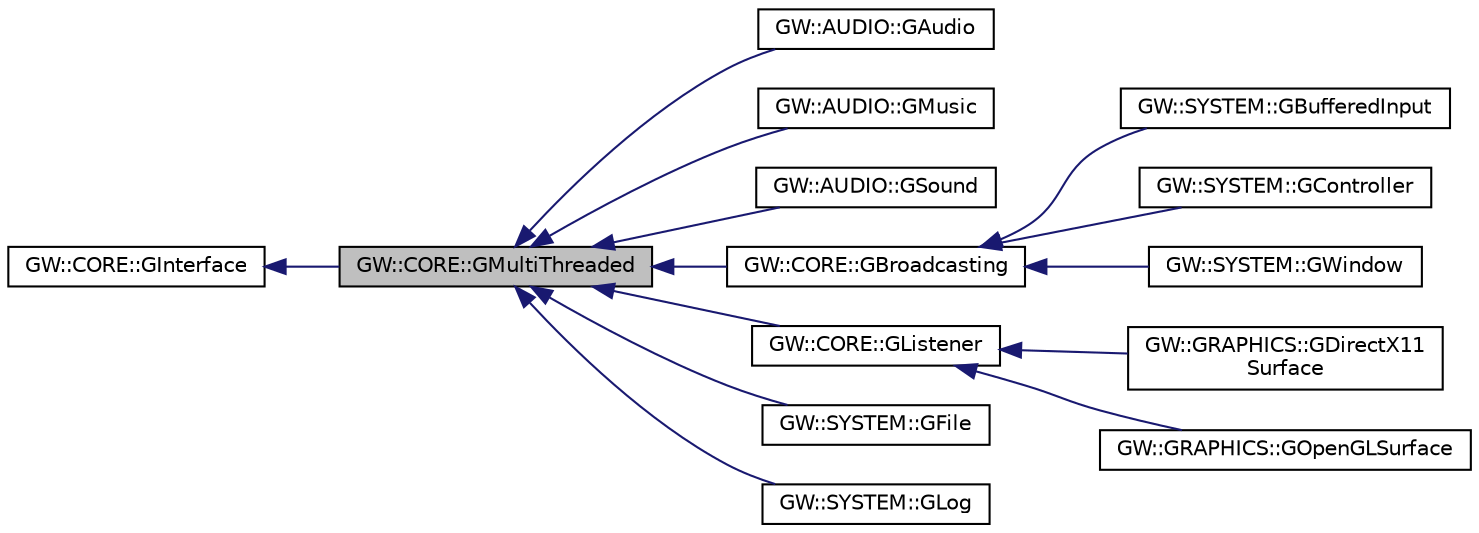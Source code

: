 digraph "GW::CORE::GMultiThreaded"
{
 // LATEX_PDF_SIZE
  edge [fontname="Helvetica",fontsize="10",labelfontname="Helvetica",labelfontsize="10"];
  node [fontname="Helvetica",fontsize="10",shape=record];
  rankdir="LR";
  Node0 [label="GW::CORE::GMultiThreaded",height=0.2,width=0.4,color="black", fillcolor="grey75", style="filled", fontcolor="black",tooltip="This interface is only used to label and query interfaces which promise to 100% internally support th..."];
  Node1 -> Node0 [dir="back",color="midnightblue",fontsize="10",style="solid"];
  Node1 [label="GW::CORE::GInterface",height=0.2,width=0.4,color="black", fillcolor="white", style="filled",URL="$classGW_1_1CORE_1_1GInterface.html",tooltip="Base interface all Gateware interfaces must support at a minimum."];
  Node0 -> Node2 [dir="back",color="midnightblue",fontsize="10",style="solid"];
  Node2 [label="GW::AUDIO::GAudio",height=0.2,width=0.4,color="black", fillcolor="white", style="filled",URL="$classGW_1_1AUDIO_1_1GAudio.html",tooltip=" "];
  Node0 -> Node3 [dir="back",color="midnightblue",fontsize="10",style="solid"];
  Node3 [label="GW::AUDIO::GMusic",height=0.2,width=0.4,color="black", fillcolor="white", style="filled",URL="$classGW_1_1AUDIO_1_1GMusic.html",tooltip=" "];
  Node0 -> Node4 [dir="back",color="midnightblue",fontsize="10",style="solid"];
  Node4 [label="GW::AUDIO::GSound",height=0.2,width=0.4,color="black", fillcolor="white", style="filled",URL="$classGW_1_1AUDIO_1_1GSound.html",tooltip=" "];
  Node0 -> Node5 [dir="back",color="midnightblue",fontsize="10",style="solid"];
  Node5 [label="GW::CORE::GBroadcasting",height=0.2,width=0.4,color="black", fillcolor="white", style="filled",URL="$classGW_1_1CORE_1_1GBroadcasting.html",tooltip="The GBroadcasting Interface is capable of registering & deregistering GListener interfaces."];
  Node5 -> Node6 [dir="back",color="midnightblue",fontsize="10",style="solid"];
  Node6 [label="GW::SYSTEM::GBufferedInput",height=0.2,width=0.4,color="black", fillcolor="white", style="filled",URL="$classGW_1_1SYSTEM_1_1GBufferedInput.html",tooltip="A Multi-threaded buffered input library."];
  Node5 -> Node7 [dir="back",color="midnightblue",fontsize="10",style="solid"];
  Node7 [label="GW::SYSTEM::GController",height=0.2,width=0.4,color="black", fillcolor="white", style="filled",URL="$classGW_1_1SYSTEM_1_1GController.html",tooltip="A multi-threaded controller input library."];
  Node5 -> Node8 [dir="back",color="midnightblue",fontsize="10",style="solid"];
  Node8 [label="GW::SYSTEM::GWindow",height=0.2,width=0.4,color="black", fillcolor="white", style="filled",URL="$classGW_1_1SYSTEM_1_1GWindow.html",tooltip="A thread-safe window creation and management library."];
  Node0 -> Node9 [dir="back",color="midnightblue",fontsize="10",style="solid"];
  Node9 [label="GW::CORE::GListener",height=0.2,width=0.4,color="black", fillcolor="white", style="filled",URL="$classGW_1_1CORE_1_1GListener.html",tooltip="A GListener Interface may be registered with a GBroadcaster interface to receive event notifications."];
  Node9 -> Node10 [dir="back",color="midnightblue",fontsize="10",style="solid"];
  Node10 [label="GW::GRAPHICS::GDirectX11\lSurface",height=0.2,width=0.4,color="black", fillcolor="white", style="filled",URL="$classGW_1_1GRAPHICS_1_1GDirectX11Surface.html",tooltip="A library used to initialize, create, and manage a DirectX11 rendering context."];
  Node9 -> Node11 [dir="back",color="midnightblue",fontsize="10",style="solid"];
  Node11 [label="GW::GRAPHICS::GOpenGLSurface",height=0.2,width=0.4,color="black", fillcolor="white", style="filled",URL="$classGW_1_1GRAPHICS_1_1GOpenGLSurface.html",tooltip="A library used to initialize, create, and manage an OpenGL rendering context."];
  Node0 -> Node12 [dir="back",color="midnightblue",fontsize="10",style="solid"];
  Node12 [label="GW::SYSTEM::GFile",height=0.2,width=0.4,color="black", fillcolor="white", style="filled",URL="$classGW_1_1SYSTEM_1_1GFile.html",tooltip="Cross platform FileIO/Directory handling."];
  Node0 -> Node13 [dir="back",color="midnightblue",fontsize="10",style="solid"];
  Node13 [label="GW::SYSTEM::GLog",height=0.2,width=0.4,color="black", fillcolor="white", style="filled",URL="$classGW_1_1SYSTEM_1_1GLog.html",tooltip="Cross platform threadsafe logger."];
}
